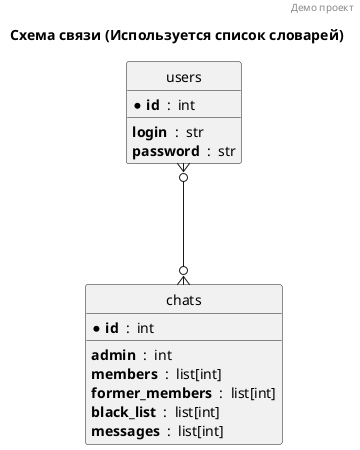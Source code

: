 @startuml

header Демо проект
title Схема связи (Используется список словарей)

hide circle

entity users {
  * **id**  :  int
  __
  **login**  :  str
  **password**  :  str
}

entity chats {
  * **id**  :  int
  __
  **admin**  :  int
  **members**  :  list[int]
  **former_members**  :  list[int]
  **black_list**  :  list[int]
  **messages**  :  list[int]
}

users }o---o{ chats
@enduml
